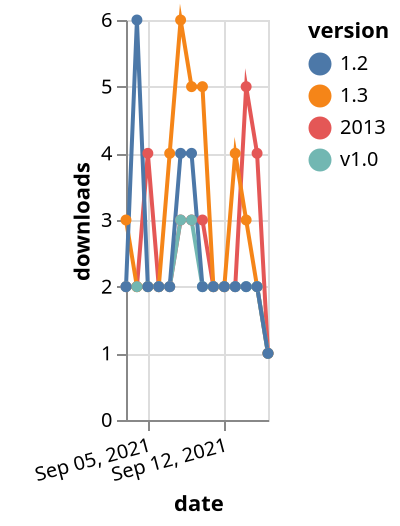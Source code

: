 {"$schema": "https://vega.github.io/schema/vega-lite/v5.json", "description": "A simple bar chart with embedded data.", "data": {"values": [{"date": "2021-09-03", "total": 2975, "delta": 2, "version": "2013"}, {"date": "2021-09-04", "total": 2977, "delta": 2, "version": "2013"}, {"date": "2021-09-05", "total": 2981, "delta": 4, "version": "2013"}, {"date": "2021-09-06", "total": 2983, "delta": 2, "version": "2013"}, {"date": "2021-09-07", "total": 2985, "delta": 2, "version": "2013"}, {"date": "2021-09-08", "total": 2988, "delta": 3, "version": "2013"}, {"date": "2021-09-09", "total": 2991, "delta": 3, "version": "2013"}, {"date": "2021-09-10", "total": 2994, "delta": 3, "version": "2013"}, {"date": "2021-09-11", "total": 2996, "delta": 2, "version": "2013"}, {"date": "2021-09-12", "total": 2998, "delta": 2, "version": "2013"}, {"date": "2021-09-13", "total": 3000, "delta": 2, "version": "2013"}, {"date": "2021-09-14", "total": 3005, "delta": 5, "version": "2013"}, {"date": "2021-09-15", "total": 3009, "delta": 4, "version": "2013"}, {"date": "2021-09-16", "total": 3010, "delta": 1, "version": "2013"}, {"date": "2021-09-03", "total": 627, "delta": 3, "version": "1.3"}, {"date": "2021-09-04", "total": 629, "delta": 2, "version": "1.3"}, {"date": "2021-09-05", "total": 631, "delta": 2, "version": "1.3"}, {"date": "2021-09-06", "total": 633, "delta": 2, "version": "1.3"}, {"date": "2021-09-07", "total": 637, "delta": 4, "version": "1.3"}, {"date": "2021-09-08", "total": 643, "delta": 6, "version": "1.3"}, {"date": "2021-09-09", "total": 648, "delta": 5, "version": "1.3"}, {"date": "2021-09-10", "total": 653, "delta": 5, "version": "1.3"}, {"date": "2021-09-11", "total": 655, "delta": 2, "version": "1.3"}, {"date": "2021-09-12", "total": 657, "delta": 2, "version": "1.3"}, {"date": "2021-09-13", "total": 661, "delta": 4, "version": "1.3"}, {"date": "2021-09-14", "total": 664, "delta": 3, "version": "1.3"}, {"date": "2021-09-15", "total": 666, "delta": 2, "version": "1.3"}, {"date": "2021-09-16", "total": 667, "delta": 1, "version": "1.3"}, {"date": "2021-09-03", "total": 1159, "delta": 2, "version": "v1.0"}, {"date": "2021-09-04", "total": 1161, "delta": 2, "version": "v1.0"}, {"date": "2021-09-05", "total": 1163, "delta": 2, "version": "v1.0"}, {"date": "2021-09-06", "total": 1165, "delta": 2, "version": "v1.0"}, {"date": "2021-09-07", "total": 1167, "delta": 2, "version": "v1.0"}, {"date": "2021-09-08", "total": 1170, "delta": 3, "version": "v1.0"}, {"date": "2021-09-09", "total": 1173, "delta": 3, "version": "v1.0"}, {"date": "2021-09-10", "total": 1175, "delta": 2, "version": "v1.0"}, {"date": "2021-09-11", "total": 1177, "delta": 2, "version": "v1.0"}, {"date": "2021-09-12", "total": 1179, "delta": 2, "version": "v1.0"}, {"date": "2021-09-13", "total": 1181, "delta": 2, "version": "v1.0"}, {"date": "2021-09-14", "total": 1183, "delta": 2, "version": "v1.0"}, {"date": "2021-09-15", "total": 1185, "delta": 2, "version": "v1.0"}, {"date": "2021-09-16", "total": 1186, "delta": 1, "version": "v1.0"}, {"date": "2021-09-03", "total": 628, "delta": 2, "version": "1.2"}, {"date": "2021-09-04", "total": 634, "delta": 6, "version": "1.2"}, {"date": "2021-09-05", "total": 636, "delta": 2, "version": "1.2"}, {"date": "2021-09-06", "total": 638, "delta": 2, "version": "1.2"}, {"date": "2021-09-07", "total": 640, "delta": 2, "version": "1.2"}, {"date": "2021-09-08", "total": 644, "delta": 4, "version": "1.2"}, {"date": "2021-09-09", "total": 648, "delta": 4, "version": "1.2"}, {"date": "2021-09-10", "total": 650, "delta": 2, "version": "1.2"}, {"date": "2021-09-11", "total": 652, "delta": 2, "version": "1.2"}, {"date": "2021-09-12", "total": 654, "delta": 2, "version": "1.2"}, {"date": "2021-09-13", "total": 656, "delta": 2, "version": "1.2"}, {"date": "2021-09-14", "total": 658, "delta": 2, "version": "1.2"}, {"date": "2021-09-15", "total": 660, "delta": 2, "version": "1.2"}, {"date": "2021-09-16", "total": 661, "delta": 1, "version": "1.2"}]}, "width": "container", "mark": {"type": "line", "point": {"filled": true}}, "encoding": {"x": {"field": "date", "type": "temporal", "timeUnit": "yearmonthdate", "title": "date", "axis": {"labelAngle": -15}}, "y": {"field": "delta", "type": "quantitative", "title": "downloads"}, "color": {"field": "version", "type": "nominal"}, "tooltip": {"field": "delta"}}}